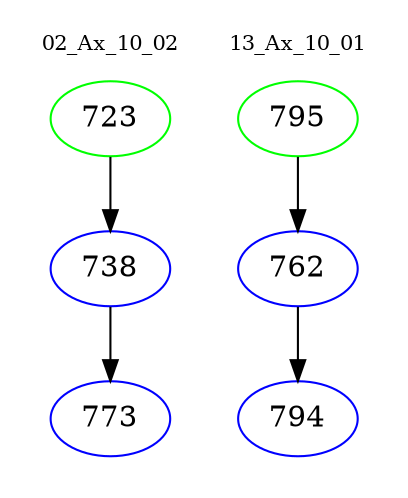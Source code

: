 digraph{
subgraph cluster_0 {
color = white
label = "02_Ax_10_02";
fontsize=10;
T0_723 [label="723", color="green"]
T0_723 -> T0_738 [color="black"]
T0_738 [label="738", color="blue"]
T0_738 -> T0_773 [color="black"]
T0_773 [label="773", color="blue"]
}
subgraph cluster_1 {
color = white
label = "13_Ax_10_01";
fontsize=10;
T1_795 [label="795", color="green"]
T1_795 -> T1_762 [color="black"]
T1_762 [label="762", color="blue"]
T1_762 -> T1_794 [color="black"]
T1_794 [label="794", color="blue"]
}
}
